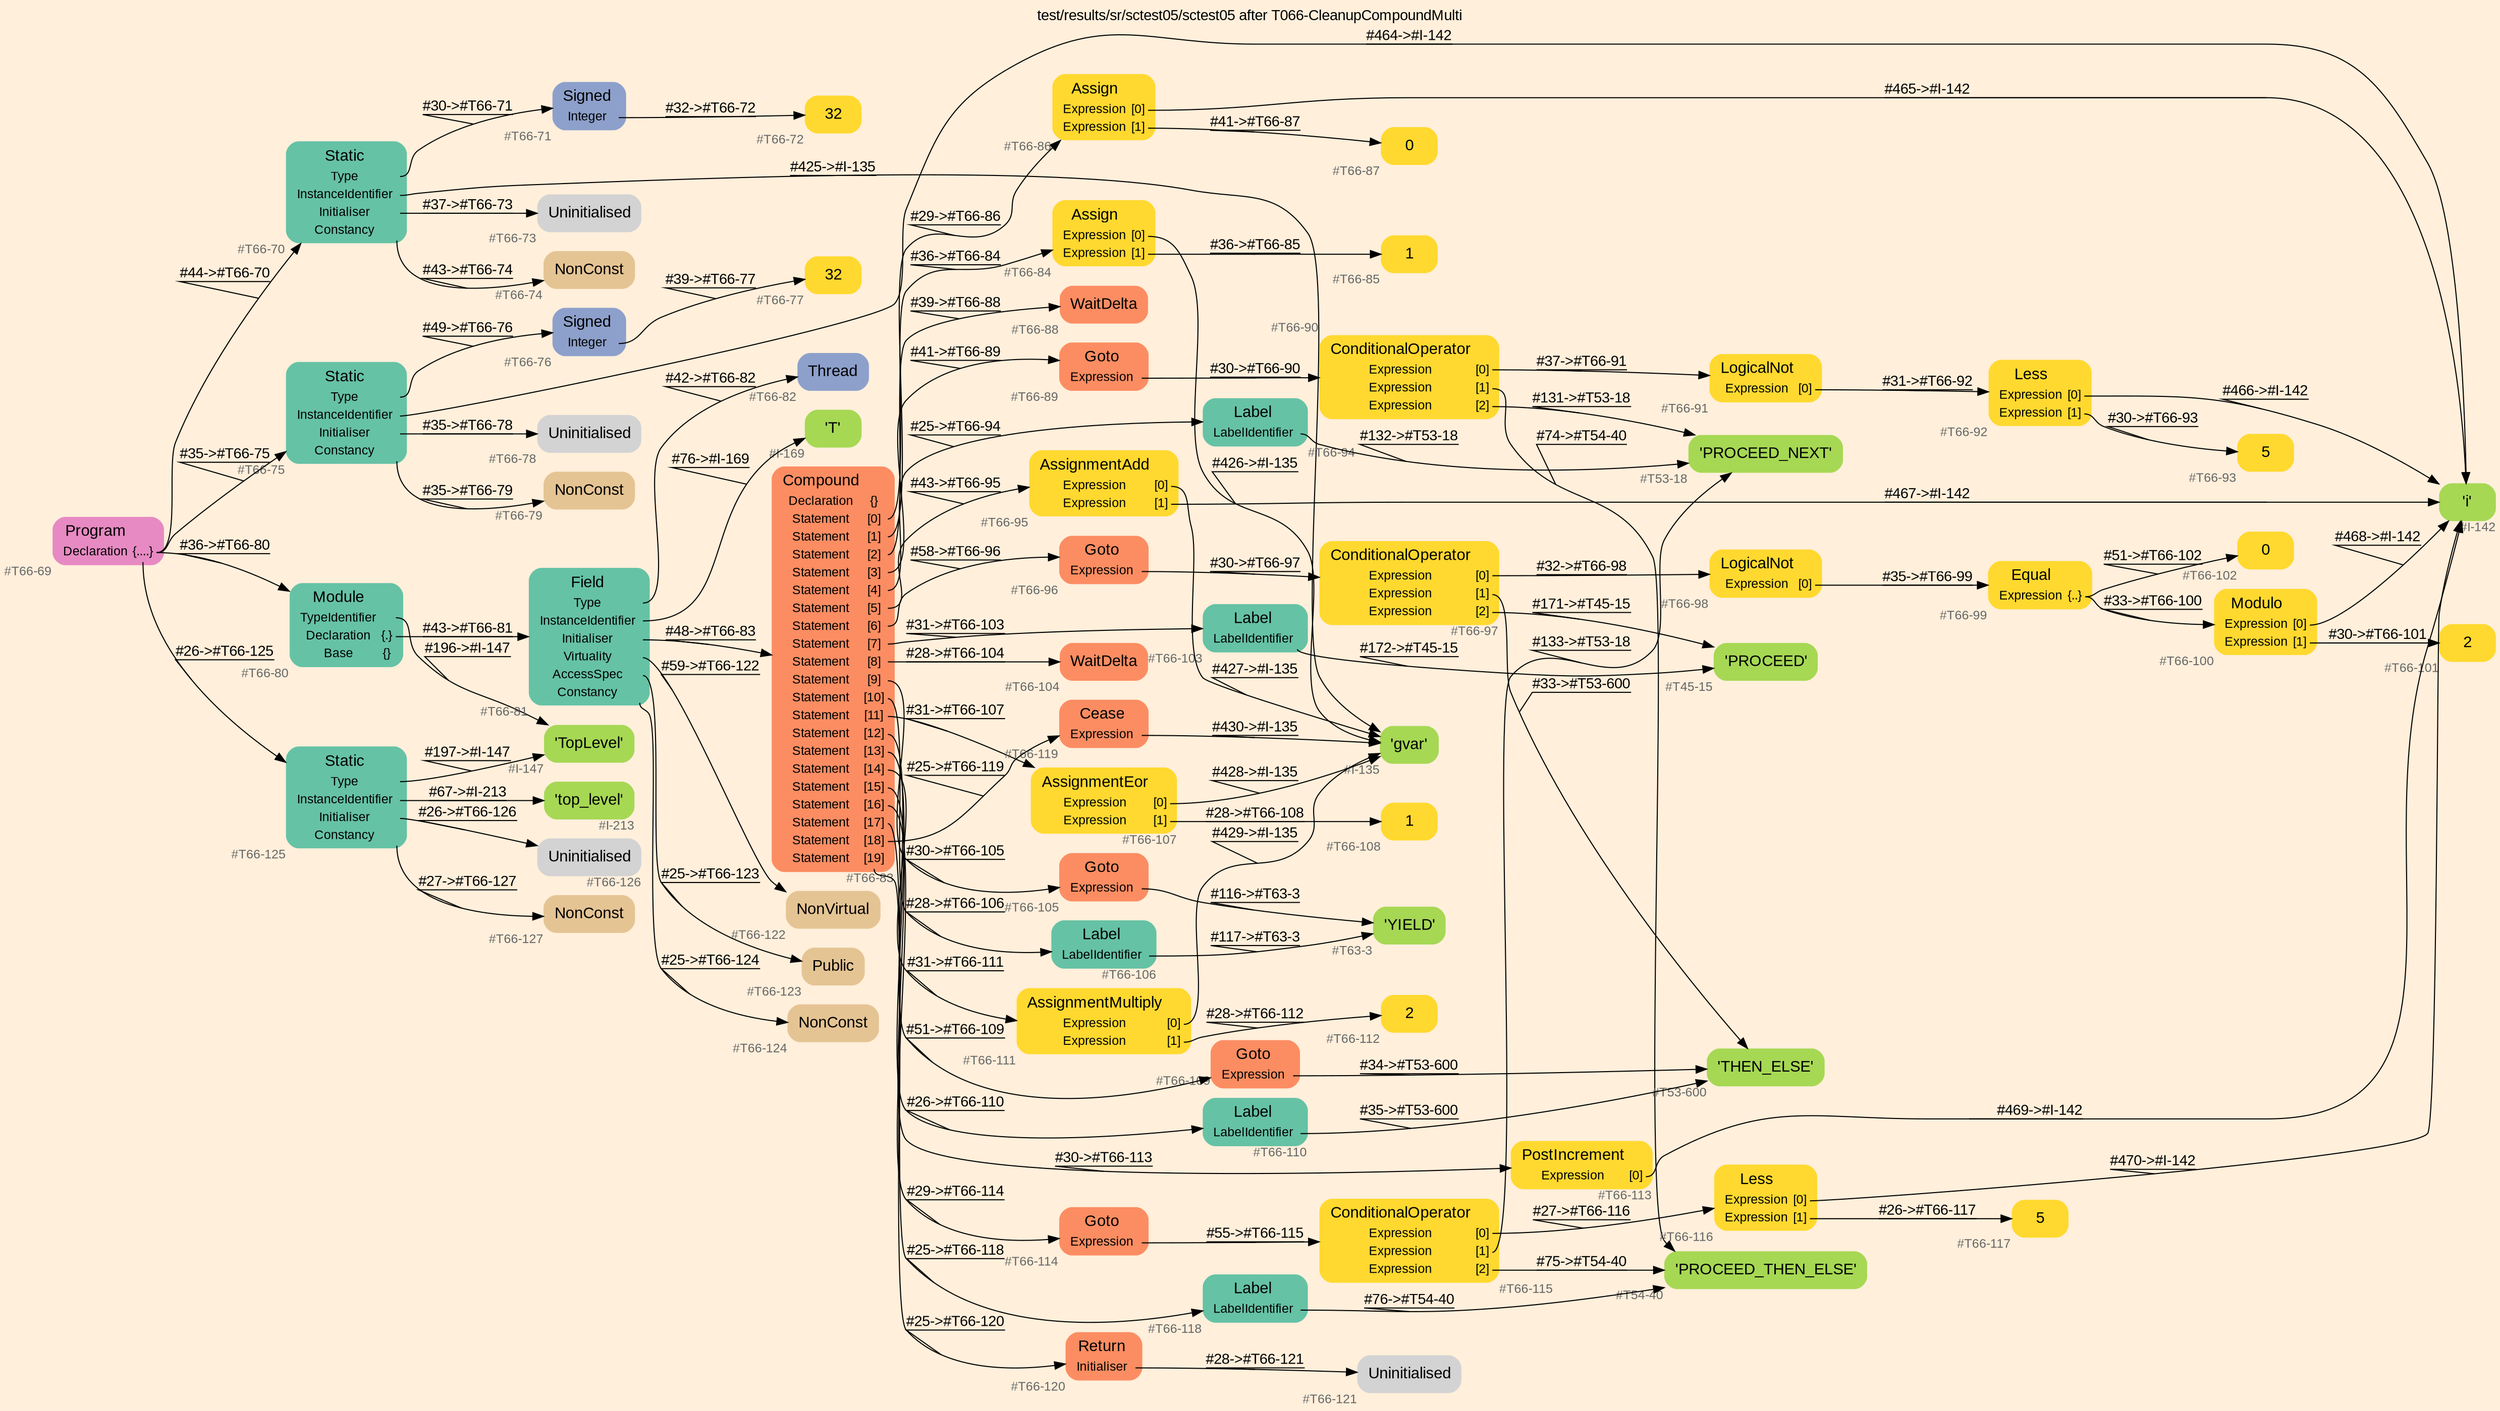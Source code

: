 digraph "test/results/sr/sctest05/sctest05 after T066-CleanupCompoundMulti" {
label = "test/results/sr/sctest05/sctest05 after T066-CleanupCompoundMulti"
labelloc = t
graph [
    rankdir = "LR"
    ranksep = 0.3
    bgcolor = antiquewhite1
    color = black
    fontcolor = black
    fontname = "Arial"
];
node [
    fontname = "Arial"
];
edge [
    fontname = "Arial"
];

// -------------------- node figure --------------------
// -------- block #T66-69 ----------
"#T66-69" [
    fillcolor = "/set28/4"
    xlabel = "#T66-69"
    fontsize = "12"
    fontcolor = grey40
    shape = "plaintext"
    label = <<TABLE BORDER="0" CELLBORDER="0" CELLSPACING="0">
     <TR><TD><FONT COLOR="black" POINT-SIZE="15">Program</FONT></TD></TR>
     <TR><TD><FONT COLOR="black" POINT-SIZE="12">Declaration</FONT></TD><TD PORT="port0"><FONT COLOR="black" POINT-SIZE="12">{....}</FONT></TD></TR>
    </TABLE>>
    style = "rounded,filled"
];

// -------- block #T66-70 ----------
"#T66-70" [
    fillcolor = "/set28/1"
    xlabel = "#T66-70"
    fontsize = "12"
    fontcolor = grey40
    shape = "plaintext"
    label = <<TABLE BORDER="0" CELLBORDER="0" CELLSPACING="0">
     <TR><TD><FONT COLOR="black" POINT-SIZE="15">Static</FONT></TD></TR>
     <TR><TD><FONT COLOR="black" POINT-SIZE="12">Type</FONT></TD><TD PORT="port0"></TD></TR>
     <TR><TD><FONT COLOR="black" POINT-SIZE="12">InstanceIdentifier</FONT></TD><TD PORT="port1"></TD></TR>
     <TR><TD><FONT COLOR="black" POINT-SIZE="12">Initialiser</FONT></TD><TD PORT="port2"></TD></TR>
     <TR><TD><FONT COLOR="black" POINT-SIZE="12">Constancy</FONT></TD><TD PORT="port3"></TD></TR>
    </TABLE>>
    style = "rounded,filled"
];

// -------- block #T66-71 ----------
"#T66-71" [
    fillcolor = "/set28/3"
    xlabel = "#T66-71"
    fontsize = "12"
    fontcolor = grey40
    shape = "plaintext"
    label = <<TABLE BORDER="0" CELLBORDER="0" CELLSPACING="0">
     <TR><TD><FONT COLOR="black" POINT-SIZE="15">Signed</FONT></TD></TR>
     <TR><TD><FONT COLOR="black" POINT-SIZE="12">Integer</FONT></TD><TD PORT="port0"></TD></TR>
    </TABLE>>
    style = "rounded,filled"
];

// -------- block #T66-72 ----------
"#T66-72" [
    fillcolor = "/set28/6"
    xlabel = "#T66-72"
    fontsize = "12"
    fontcolor = grey40
    shape = "plaintext"
    label = <<TABLE BORDER="0" CELLBORDER="0" CELLSPACING="0">
     <TR><TD><FONT COLOR="black" POINT-SIZE="15">32</FONT></TD></TR>
    </TABLE>>
    style = "rounded,filled"
];

// -------- block #I-135 ----------
"#I-135" [
    fillcolor = "/set28/5"
    xlabel = "#I-135"
    fontsize = "12"
    fontcolor = grey40
    shape = "plaintext"
    label = <<TABLE BORDER="0" CELLBORDER="0" CELLSPACING="0">
     <TR><TD><FONT COLOR="black" POINT-SIZE="15">'gvar'</FONT></TD></TR>
    </TABLE>>
    style = "rounded,filled"
];

// -------- block #T66-73 ----------
"#T66-73" [
    xlabel = "#T66-73"
    fontsize = "12"
    fontcolor = grey40
    shape = "plaintext"
    label = <<TABLE BORDER="0" CELLBORDER="0" CELLSPACING="0">
     <TR><TD><FONT COLOR="black" POINT-SIZE="15">Uninitialised</FONT></TD></TR>
    </TABLE>>
    style = "rounded,filled"
];

// -------- block #T66-74 ----------
"#T66-74" [
    fillcolor = "/set28/7"
    xlabel = "#T66-74"
    fontsize = "12"
    fontcolor = grey40
    shape = "plaintext"
    label = <<TABLE BORDER="0" CELLBORDER="0" CELLSPACING="0">
     <TR><TD><FONT COLOR="black" POINT-SIZE="15">NonConst</FONT></TD></TR>
    </TABLE>>
    style = "rounded,filled"
];

// -------- block #T66-75 ----------
"#T66-75" [
    fillcolor = "/set28/1"
    xlabel = "#T66-75"
    fontsize = "12"
    fontcolor = grey40
    shape = "plaintext"
    label = <<TABLE BORDER="0" CELLBORDER="0" CELLSPACING="0">
     <TR><TD><FONT COLOR="black" POINT-SIZE="15">Static</FONT></TD></TR>
     <TR><TD><FONT COLOR="black" POINT-SIZE="12">Type</FONT></TD><TD PORT="port0"></TD></TR>
     <TR><TD><FONT COLOR="black" POINT-SIZE="12">InstanceIdentifier</FONT></TD><TD PORT="port1"></TD></TR>
     <TR><TD><FONT COLOR="black" POINT-SIZE="12">Initialiser</FONT></TD><TD PORT="port2"></TD></TR>
     <TR><TD><FONT COLOR="black" POINT-SIZE="12">Constancy</FONT></TD><TD PORT="port3"></TD></TR>
    </TABLE>>
    style = "rounded,filled"
];

// -------- block #T66-76 ----------
"#T66-76" [
    fillcolor = "/set28/3"
    xlabel = "#T66-76"
    fontsize = "12"
    fontcolor = grey40
    shape = "plaintext"
    label = <<TABLE BORDER="0" CELLBORDER="0" CELLSPACING="0">
     <TR><TD><FONT COLOR="black" POINT-SIZE="15">Signed</FONT></TD></TR>
     <TR><TD><FONT COLOR="black" POINT-SIZE="12">Integer</FONT></TD><TD PORT="port0"></TD></TR>
    </TABLE>>
    style = "rounded,filled"
];

// -------- block #T66-77 ----------
"#T66-77" [
    fillcolor = "/set28/6"
    xlabel = "#T66-77"
    fontsize = "12"
    fontcolor = grey40
    shape = "plaintext"
    label = <<TABLE BORDER="0" CELLBORDER="0" CELLSPACING="0">
     <TR><TD><FONT COLOR="black" POINT-SIZE="15">32</FONT></TD></TR>
    </TABLE>>
    style = "rounded,filled"
];

// -------- block #I-142 ----------
"#I-142" [
    fillcolor = "/set28/5"
    xlabel = "#I-142"
    fontsize = "12"
    fontcolor = grey40
    shape = "plaintext"
    label = <<TABLE BORDER="0" CELLBORDER="0" CELLSPACING="0">
     <TR><TD><FONT COLOR="black" POINT-SIZE="15">'i'</FONT></TD></TR>
    </TABLE>>
    style = "rounded,filled"
];

// -------- block #T66-78 ----------
"#T66-78" [
    xlabel = "#T66-78"
    fontsize = "12"
    fontcolor = grey40
    shape = "plaintext"
    label = <<TABLE BORDER="0" CELLBORDER="0" CELLSPACING="0">
     <TR><TD><FONT COLOR="black" POINT-SIZE="15">Uninitialised</FONT></TD></TR>
    </TABLE>>
    style = "rounded,filled"
];

// -------- block #T66-79 ----------
"#T66-79" [
    fillcolor = "/set28/7"
    xlabel = "#T66-79"
    fontsize = "12"
    fontcolor = grey40
    shape = "plaintext"
    label = <<TABLE BORDER="0" CELLBORDER="0" CELLSPACING="0">
     <TR><TD><FONT COLOR="black" POINT-SIZE="15">NonConst</FONT></TD></TR>
    </TABLE>>
    style = "rounded,filled"
];

// -------- block #T66-80 ----------
"#T66-80" [
    fillcolor = "/set28/1"
    xlabel = "#T66-80"
    fontsize = "12"
    fontcolor = grey40
    shape = "plaintext"
    label = <<TABLE BORDER="0" CELLBORDER="0" CELLSPACING="0">
     <TR><TD><FONT COLOR="black" POINT-SIZE="15">Module</FONT></TD></TR>
     <TR><TD><FONT COLOR="black" POINT-SIZE="12">TypeIdentifier</FONT></TD><TD PORT="port0"></TD></TR>
     <TR><TD><FONT COLOR="black" POINT-SIZE="12">Declaration</FONT></TD><TD PORT="port1"><FONT COLOR="black" POINT-SIZE="12">{.}</FONT></TD></TR>
     <TR><TD><FONT COLOR="black" POINT-SIZE="12">Base</FONT></TD><TD PORT="port2"><FONT COLOR="black" POINT-SIZE="12">{}</FONT></TD></TR>
    </TABLE>>
    style = "rounded,filled"
];

// -------- block #I-147 ----------
"#I-147" [
    fillcolor = "/set28/5"
    xlabel = "#I-147"
    fontsize = "12"
    fontcolor = grey40
    shape = "plaintext"
    label = <<TABLE BORDER="0" CELLBORDER="0" CELLSPACING="0">
     <TR><TD><FONT COLOR="black" POINT-SIZE="15">'TopLevel'</FONT></TD></TR>
    </TABLE>>
    style = "rounded,filled"
];

// -------- block #T66-81 ----------
"#T66-81" [
    fillcolor = "/set28/1"
    xlabel = "#T66-81"
    fontsize = "12"
    fontcolor = grey40
    shape = "plaintext"
    label = <<TABLE BORDER="0" CELLBORDER="0" CELLSPACING="0">
     <TR><TD><FONT COLOR="black" POINT-SIZE="15">Field</FONT></TD></TR>
     <TR><TD><FONT COLOR="black" POINT-SIZE="12">Type</FONT></TD><TD PORT="port0"></TD></TR>
     <TR><TD><FONT COLOR="black" POINT-SIZE="12">InstanceIdentifier</FONT></TD><TD PORT="port1"></TD></TR>
     <TR><TD><FONT COLOR="black" POINT-SIZE="12">Initialiser</FONT></TD><TD PORT="port2"></TD></TR>
     <TR><TD><FONT COLOR="black" POINT-SIZE="12">Virtuality</FONT></TD><TD PORT="port3"></TD></TR>
     <TR><TD><FONT COLOR="black" POINT-SIZE="12">AccessSpec</FONT></TD><TD PORT="port4"></TD></TR>
     <TR><TD><FONT COLOR="black" POINT-SIZE="12">Constancy</FONT></TD><TD PORT="port5"></TD></TR>
    </TABLE>>
    style = "rounded,filled"
];

// -------- block #T66-82 ----------
"#T66-82" [
    fillcolor = "/set28/3"
    xlabel = "#T66-82"
    fontsize = "12"
    fontcolor = grey40
    shape = "plaintext"
    label = <<TABLE BORDER="0" CELLBORDER="0" CELLSPACING="0">
     <TR><TD><FONT COLOR="black" POINT-SIZE="15">Thread</FONT></TD></TR>
    </TABLE>>
    style = "rounded,filled"
];

// -------- block #I-169 ----------
"#I-169" [
    fillcolor = "/set28/5"
    xlabel = "#I-169"
    fontsize = "12"
    fontcolor = grey40
    shape = "plaintext"
    label = <<TABLE BORDER="0" CELLBORDER="0" CELLSPACING="0">
     <TR><TD><FONT COLOR="black" POINT-SIZE="15">'T'</FONT></TD></TR>
    </TABLE>>
    style = "rounded,filled"
];

// -------- block #T66-83 ----------
"#T66-83" [
    fillcolor = "/set28/2"
    xlabel = "#T66-83"
    fontsize = "12"
    fontcolor = grey40
    shape = "plaintext"
    label = <<TABLE BORDER="0" CELLBORDER="0" CELLSPACING="0">
     <TR><TD><FONT COLOR="black" POINT-SIZE="15">Compound</FONT></TD></TR>
     <TR><TD><FONT COLOR="black" POINT-SIZE="12">Declaration</FONT></TD><TD PORT="port0"><FONT COLOR="black" POINT-SIZE="12">{}</FONT></TD></TR>
     <TR><TD><FONT COLOR="black" POINT-SIZE="12">Statement</FONT></TD><TD PORT="port1"><FONT COLOR="black" POINT-SIZE="12">[0]</FONT></TD></TR>
     <TR><TD><FONT COLOR="black" POINT-SIZE="12">Statement</FONT></TD><TD PORT="port2"><FONT COLOR="black" POINT-SIZE="12">[1]</FONT></TD></TR>
     <TR><TD><FONT COLOR="black" POINT-SIZE="12">Statement</FONT></TD><TD PORT="port3"><FONT COLOR="black" POINT-SIZE="12">[2]</FONT></TD></TR>
     <TR><TD><FONT COLOR="black" POINT-SIZE="12">Statement</FONT></TD><TD PORT="port4"><FONT COLOR="black" POINT-SIZE="12">[3]</FONT></TD></TR>
     <TR><TD><FONT COLOR="black" POINT-SIZE="12">Statement</FONT></TD><TD PORT="port5"><FONT COLOR="black" POINT-SIZE="12">[4]</FONT></TD></TR>
     <TR><TD><FONT COLOR="black" POINT-SIZE="12">Statement</FONT></TD><TD PORT="port6"><FONT COLOR="black" POINT-SIZE="12">[5]</FONT></TD></TR>
     <TR><TD><FONT COLOR="black" POINT-SIZE="12">Statement</FONT></TD><TD PORT="port7"><FONT COLOR="black" POINT-SIZE="12">[6]</FONT></TD></TR>
     <TR><TD><FONT COLOR="black" POINT-SIZE="12">Statement</FONT></TD><TD PORT="port8"><FONT COLOR="black" POINT-SIZE="12">[7]</FONT></TD></TR>
     <TR><TD><FONT COLOR="black" POINT-SIZE="12">Statement</FONT></TD><TD PORT="port9"><FONT COLOR="black" POINT-SIZE="12">[8]</FONT></TD></TR>
     <TR><TD><FONT COLOR="black" POINT-SIZE="12">Statement</FONT></TD><TD PORT="port10"><FONT COLOR="black" POINT-SIZE="12">[9]</FONT></TD></TR>
     <TR><TD><FONT COLOR="black" POINT-SIZE="12">Statement</FONT></TD><TD PORT="port11"><FONT COLOR="black" POINT-SIZE="12">[10]</FONT></TD></TR>
     <TR><TD><FONT COLOR="black" POINT-SIZE="12">Statement</FONT></TD><TD PORT="port12"><FONT COLOR="black" POINT-SIZE="12">[11]</FONT></TD></TR>
     <TR><TD><FONT COLOR="black" POINT-SIZE="12">Statement</FONT></TD><TD PORT="port13"><FONT COLOR="black" POINT-SIZE="12">[12]</FONT></TD></TR>
     <TR><TD><FONT COLOR="black" POINT-SIZE="12">Statement</FONT></TD><TD PORT="port14"><FONT COLOR="black" POINT-SIZE="12">[13]</FONT></TD></TR>
     <TR><TD><FONT COLOR="black" POINT-SIZE="12">Statement</FONT></TD><TD PORT="port15"><FONT COLOR="black" POINT-SIZE="12">[14]</FONT></TD></TR>
     <TR><TD><FONT COLOR="black" POINT-SIZE="12">Statement</FONT></TD><TD PORT="port16"><FONT COLOR="black" POINT-SIZE="12">[15]</FONT></TD></TR>
     <TR><TD><FONT COLOR="black" POINT-SIZE="12">Statement</FONT></TD><TD PORT="port17"><FONT COLOR="black" POINT-SIZE="12">[16]</FONT></TD></TR>
     <TR><TD><FONT COLOR="black" POINT-SIZE="12">Statement</FONT></TD><TD PORT="port18"><FONT COLOR="black" POINT-SIZE="12">[17]</FONT></TD></TR>
     <TR><TD><FONT COLOR="black" POINT-SIZE="12">Statement</FONT></TD><TD PORT="port19"><FONT COLOR="black" POINT-SIZE="12">[18]</FONT></TD></TR>
     <TR><TD><FONT COLOR="black" POINT-SIZE="12">Statement</FONT></TD><TD PORT="port20"><FONT COLOR="black" POINT-SIZE="12">[19]</FONT></TD></TR>
    </TABLE>>
    style = "rounded,filled"
];

// -------- block #T66-84 ----------
"#T66-84" [
    fillcolor = "/set28/6"
    xlabel = "#T66-84"
    fontsize = "12"
    fontcolor = grey40
    shape = "plaintext"
    label = <<TABLE BORDER="0" CELLBORDER="0" CELLSPACING="0">
     <TR><TD><FONT COLOR="black" POINT-SIZE="15">Assign</FONT></TD></TR>
     <TR><TD><FONT COLOR="black" POINT-SIZE="12">Expression</FONT></TD><TD PORT="port0"><FONT COLOR="black" POINT-SIZE="12">[0]</FONT></TD></TR>
     <TR><TD><FONT COLOR="black" POINT-SIZE="12">Expression</FONT></TD><TD PORT="port1"><FONT COLOR="black" POINT-SIZE="12">[1]</FONT></TD></TR>
    </TABLE>>
    style = "rounded,filled"
];

// -------- block #T66-85 ----------
"#T66-85" [
    fillcolor = "/set28/6"
    xlabel = "#T66-85"
    fontsize = "12"
    fontcolor = grey40
    shape = "plaintext"
    label = <<TABLE BORDER="0" CELLBORDER="0" CELLSPACING="0">
     <TR><TD><FONT COLOR="black" POINT-SIZE="15">1</FONT></TD></TR>
    </TABLE>>
    style = "rounded,filled"
];

// -------- block #T66-86 ----------
"#T66-86" [
    fillcolor = "/set28/6"
    xlabel = "#T66-86"
    fontsize = "12"
    fontcolor = grey40
    shape = "plaintext"
    label = <<TABLE BORDER="0" CELLBORDER="0" CELLSPACING="0">
     <TR><TD><FONT COLOR="black" POINT-SIZE="15">Assign</FONT></TD></TR>
     <TR><TD><FONT COLOR="black" POINT-SIZE="12">Expression</FONT></TD><TD PORT="port0"><FONT COLOR="black" POINT-SIZE="12">[0]</FONT></TD></TR>
     <TR><TD><FONT COLOR="black" POINT-SIZE="12">Expression</FONT></TD><TD PORT="port1"><FONT COLOR="black" POINT-SIZE="12">[1]</FONT></TD></TR>
    </TABLE>>
    style = "rounded,filled"
];

// -------- block #T66-87 ----------
"#T66-87" [
    fillcolor = "/set28/6"
    xlabel = "#T66-87"
    fontsize = "12"
    fontcolor = grey40
    shape = "plaintext"
    label = <<TABLE BORDER="0" CELLBORDER="0" CELLSPACING="0">
     <TR><TD><FONT COLOR="black" POINT-SIZE="15">0</FONT></TD></TR>
    </TABLE>>
    style = "rounded,filled"
];

// -------- block #T66-88 ----------
"#T66-88" [
    fillcolor = "/set28/2"
    xlabel = "#T66-88"
    fontsize = "12"
    fontcolor = grey40
    shape = "plaintext"
    label = <<TABLE BORDER="0" CELLBORDER="0" CELLSPACING="0">
     <TR><TD><FONT COLOR="black" POINT-SIZE="15">WaitDelta</FONT></TD></TR>
    </TABLE>>
    style = "rounded,filled"
];

// -------- block #T66-89 ----------
"#T66-89" [
    fillcolor = "/set28/2"
    xlabel = "#T66-89"
    fontsize = "12"
    fontcolor = grey40
    shape = "plaintext"
    label = <<TABLE BORDER="0" CELLBORDER="0" CELLSPACING="0">
     <TR><TD><FONT COLOR="black" POINT-SIZE="15">Goto</FONT></TD></TR>
     <TR><TD><FONT COLOR="black" POINT-SIZE="12">Expression</FONT></TD><TD PORT="port0"></TD></TR>
    </TABLE>>
    style = "rounded,filled"
];

// -------- block #T66-90 ----------
"#T66-90" [
    fillcolor = "/set28/6"
    xlabel = "#T66-90"
    fontsize = "12"
    fontcolor = grey40
    shape = "plaintext"
    label = <<TABLE BORDER="0" CELLBORDER="0" CELLSPACING="0">
     <TR><TD><FONT COLOR="black" POINT-SIZE="15">ConditionalOperator</FONT></TD></TR>
     <TR><TD><FONT COLOR="black" POINT-SIZE="12">Expression</FONT></TD><TD PORT="port0"><FONT COLOR="black" POINT-SIZE="12">[0]</FONT></TD></TR>
     <TR><TD><FONT COLOR="black" POINT-SIZE="12">Expression</FONT></TD><TD PORT="port1"><FONT COLOR="black" POINT-SIZE="12">[1]</FONT></TD></TR>
     <TR><TD><FONT COLOR="black" POINT-SIZE="12">Expression</FONT></TD><TD PORT="port2"><FONT COLOR="black" POINT-SIZE="12">[2]</FONT></TD></TR>
    </TABLE>>
    style = "rounded,filled"
];

// -------- block #T66-91 ----------
"#T66-91" [
    fillcolor = "/set28/6"
    xlabel = "#T66-91"
    fontsize = "12"
    fontcolor = grey40
    shape = "plaintext"
    label = <<TABLE BORDER="0" CELLBORDER="0" CELLSPACING="0">
     <TR><TD><FONT COLOR="black" POINT-SIZE="15">LogicalNot</FONT></TD></TR>
     <TR><TD><FONT COLOR="black" POINT-SIZE="12">Expression</FONT></TD><TD PORT="port0"><FONT COLOR="black" POINT-SIZE="12">[0]</FONT></TD></TR>
    </TABLE>>
    style = "rounded,filled"
];

// -------- block #T66-92 ----------
"#T66-92" [
    fillcolor = "/set28/6"
    xlabel = "#T66-92"
    fontsize = "12"
    fontcolor = grey40
    shape = "plaintext"
    label = <<TABLE BORDER="0" CELLBORDER="0" CELLSPACING="0">
     <TR><TD><FONT COLOR="black" POINT-SIZE="15">Less</FONT></TD></TR>
     <TR><TD><FONT COLOR="black" POINT-SIZE="12">Expression</FONT></TD><TD PORT="port0"><FONT COLOR="black" POINT-SIZE="12">[0]</FONT></TD></TR>
     <TR><TD><FONT COLOR="black" POINT-SIZE="12">Expression</FONT></TD><TD PORT="port1"><FONT COLOR="black" POINT-SIZE="12">[1]</FONT></TD></TR>
    </TABLE>>
    style = "rounded,filled"
];

// -------- block #T66-93 ----------
"#T66-93" [
    fillcolor = "/set28/6"
    xlabel = "#T66-93"
    fontsize = "12"
    fontcolor = grey40
    shape = "plaintext"
    label = <<TABLE BORDER="0" CELLBORDER="0" CELLSPACING="0">
     <TR><TD><FONT COLOR="black" POINT-SIZE="15">5</FONT></TD></TR>
    </TABLE>>
    style = "rounded,filled"
];

// -------- block #T54-40 ----------
"#T54-40" [
    fillcolor = "/set28/5"
    xlabel = "#T54-40"
    fontsize = "12"
    fontcolor = grey40
    shape = "plaintext"
    label = <<TABLE BORDER="0" CELLBORDER="0" CELLSPACING="0">
     <TR><TD><FONT COLOR="black" POINT-SIZE="15">'PROCEED_THEN_ELSE'</FONT></TD></TR>
    </TABLE>>
    style = "rounded,filled"
];

// -------- block #T53-18 ----------
"#T53-18" [
    fillcolor = "/set28/5"
    xlabel = "#T53-18"
    fontsize = "12"
    fontcolor = grey40
    shape = "plaintext"
    label = <<TABLE BORDER="0" CELLBORDER="0" CELLSPACING="0">
     <TR><TD><FONT COLOR="black" POINT-SIZE="15">'PROCEED_NEXT'</FONT></TD></TR>
    </TABLE>>
    style = "rounded,filled"
];

// -------- block #T66-94 ----------
"#T66-94" [
    fillcolor = "/set28/1"
    xlabel = "#T66-94"
    fontsize = "12"
    fontcolor = grey40
    shape = "plaintext"
    label = <<TABLE BORDER="0" CELLBORDER="0" CELLSPACING="0">
     <TR><TD><FONT COLOR="black" POINT-SIZE="15">Label</FONT></TD></TR>
     <TR><TD><FONT COLOR="black" POINT-SIZE="12">LabelIdentifier</FONT></TD><TD PORT="port0"></TD></TR>
    </TABLE>>
    style = "rounded,filled"
];

// -------- block #T66-95 ----------
"#T66-95" [
    fillcolor = "/set28/6"
    xlabel = "#T66-95"
    fontsize = "12"
    fontcolor = grey40
    shape = "plaintext"
    label = <<TABLE BORDER="0" CELLBORDER="0" CELLSPACING="0">
     <TR><TD><FONT COLOR="black" POINT-SIZE="15">AssignmentAdd</FONT></TD></TR>
     <TR><TD><FONT COLOR="black" POINT-SIZE="12">Expression</FONT></TD><TD PORT="port0"><FONT COLOR="black" POINT-SIZE="12">[0]</FONT></TD></TR>
     <TR><TD><FONT COLOR="black" POINT-SIZE="12">Expression</FONT></TD><TD PORT="port1"><FONT COLOR="black" POINT-SIZE="12">[1]</FONT></TD></TR>
    </TABLE>>
    style = "rounded,filled"
];

// -------- block #T66-96 ----------
"#T66-96" [
    fillcolor = "/set28/2"
    xlabel = "#T66-96"
    fontsize = "12"
    fontcolor = grey40
    shape = "plaintext"
    label = <<TABLE BORDER="0" CELLBORDER="0" CELLSPACING="0">
     <TR><TD><FONT COLOR="black" POINT-SIZE="15">Goto</FONT></TD></TR>
     <TR><TD><FONT COLOR="black" POINT-SIZE="12">Expression</FONT></TD><TD PORT="port0"></TD></TR>
    </TABLE>>
    style = "rounded,filled"
];

// -------- block #T66-97 ----------
"#T66-97" [
    fillcolor = "/set28/6"
    xlabel = "#T66-97"
    fontsize = "12"
    fontcolor = grey40
    shape = "plaintext"
    label = <<TABLE BORDER="0" CELLBORDER="0" CELLSPACING="0">
     <TR><TD><FONT COLOR="black" POINT-SIZE="15">ConditionalOperator</FONT></TD></TR>
     <TR><TD><FONT COLOR="black" POINT-SIZE="12">Expression</FONT></TD><TD PORT="port0"><FONT COLOR="black" POINT-SIZE="12">[0]</FONT></TD></TR>
     <TR><TD><FONT COLOR="black" POINT-SIZE="12">Expression</FONT></TD><TD PORT="port1"><FONT COLOR="black" POINT-SIZE="12">[1]</FONT></TD></TR>
     <TR><TD><FONT COLOR="black" POINT-SIZE="12">Expression</FONT></TD><TD PORT="port2"><FONT COLOR="black" POINT-SIZE="12">[2]</FONT></TD></TR>
    </TABLE>>
    style = "rounded,filled"
];

// -------- block #T66-98 ----------
"#T66-98" [
    fillcolor = "/set28/6"
    xlabel = "#T66-98"
    fontsize = "12"
    fontcolor = grey40
    shape = "plaintext"
    label = <<TABLE BORDER="0" CELLBORDER="0" CELLSPACING="0">
     <TR><TD><FONT COLOR="black" POINT-SIZE="15">LogicalNot</FONT></TD></TR>
     <TR><TD><FONT COLOR="black" POINT-SIZE="12">Expression</FONT></TD><TD PORT="port0"><FONT COLOR="black" POINT-SIZE="12">[0]</FONT></TD></TR>
    </TABLE>>
    style = "rounded,filled"
];

// -------- block #T66-99 ----------
"#T66-99" [
    fillcolor = "/set28/6"
    xlabel = "#T66-99"
    fontsize = "12"
    fontcolor = grey40
    shape = "plaintext"
    label = <<TABLE BORDER="0" CELLBORDER="0" CELLSPACING="0">
     <TR><TD><FONT COLOR="black" POINT-SIZE="15">Equal</FONT></TD></TR>
     <TR><TD><FONT COLOR="black" POINT-SIZE="12">Expression</FONT></TD><TD PORT="port0"><FONT COLOR="black" POINT-SIZE="12">{..}</FONT></TD></TR>
    </TABLE>>
    style = "rounded,filled"
];

// -------- block #T66-100 ----------
"#T66-100" [
    fillcolor = "/set28/6"
    xlabel = "#T66-100"
    fontsize = "12"
    fontcolor = grey40
    shape = "plaintext"
    label = <<TABLE BORDER="0" CELLBORDER="0" CELLSPACING="0">
     <TR><TD><FONT COLOR="black" POINT-SIZE="15">Modulo</FONT></TD></TR>
     <TR><TD><FONT COLOR="black" POINT-SIZE="12">Expression</FONT></TD><TD PORT="port0"><FONT COLOR="black" POINT-SIZE="12">[0]</FONT></TD></TR>
     <TR><TD><FONT COLOR="black" POINT-SIZE="12">Expression</FONT></TD><TD PORT="port1"><FONT COLOR="black" POINT-SIZE="12">[1]</FONT></TD></TR>
    </TABLE>>
    style = "rounded,filled"
];

// -------- block #T66-101 ----------
"#T66-101" [
    fillcolor = "/set28/6"
    xlabel = "#T66-101"
    fontsize = "12"
    fontcolor = grey40
    shape = "plaintext"
    label = <<TABLE BORDER="0" CELLBORDER="0" CELLSPACING="0">
     <TR><TD><FONT COLOR="black" POINT-SIZE="15">2</FONT></TD></TR>
    </TABLE>>
    style = "rounded,filled"
];

// -------- block #T66-102 ----------
"#T66-102" [
    fillcolor = "/set28/6"
    xlabel = "#T66-102"
    fontsize = "12"
    fontcolor = grey40
    shape = "plaintext"
    label = <<TABLE BORDER="0" CELLBORDER="0" CELLSPACING="0">
     <TR><TD><FONT COLOR="black" POINT-SIZE="15">0</FONT></TD></TR>
    </TABLE>>
    style = "rounded,filled"
];

// -------- block #T53-600 ----------
"#T53-600" [
    fillcolor = "/set28/5"
    xlabel = "#T53-600"
    fontsize = "12"
    fontcolor = grey40
    shape = "plaintext"
    label = <<TABLE BORDER="0" CELLBORDER="0" CELLSPACING="0">
     <TR><TD><FONT COLOR="black" POINT-SIZE="15">'THEN_ELSE'</FONT></TD></TR>
    </TABLE>>
    style = "rounded,filled"
];

// -------- block #T45-15 ----------
"#T45-15" [
    fillcolor = "/set28/5"
    xlabel = "#T45-15"
    fontsize = "12"
    fontcolor = grey40
    shape = "plaintext"
    label = <<TABLE BORDER="0" CELLBORDER="0" CELLSPACING="0">
     <TR><TD><FONT COLOR="black" POINT-SIZE="15">'PROCEED'</FONT></TD></TR>
    </TABLE>>
    style = "rounded,filled"
];

// -------- block #T66-103 ----------
"#T66-103" [
    fillcolor = "/set28/1"
    xlabel = "#T66-103"
    fontsize = "12"
    fontcolor = grey40
    shape = "plaintext"
    label = <<TABLE BORDER="0" CELLBORDER="0" CELLSPACING="0">
     <TR><TD><FONT COLOR="black" POINT-SIZE="15">Label</FONT></TD></TR>
     <TR><TD><FONT COLOR="black" POINT-SIZE="12">LabelIdentifier</FONT></TD><TD PORT="port0"></TD></TR>
    </TABLE>>
    style = "rounded,filled"
];

// -------- block #T66-104 ----------
"#T66-104" [
    fillcolor = "/set28/2"
    xlabel = "#T66-104"
    fontsize = "12"
    fontcolor = grey40
    shape = "plaintext"
    label = <<TABLE BORDER="0" CELLBORDER="0" CELLSPACING="0">
     <TR><TD><FONT COLOR="black" POINT-SIZE="15">WaitDelta</FONT></TD></TR>
    </TABLE>>
    style = "rounded,filled"
];

// -------- block #T66-105 ----------
"#T66-105" [
    fillcolor = "/set28/2"
    xlabel = "#T66-105"
    fontsize = "12"
    fontcolor = grey40
    shape = "plaintext"
    label = <<TABLE BORDER="0" CELLBORDER="0" CELLSPACING="0">
     <TR><TD><FONT COLOR="black" POINT-SIZE="15">Goto</FONT></TD></TR>
     <TR><TD><FONT COLOR="black" POINT-SIZE="12">Expression</FONT></TD><TD PORT="port0"></TD></TR>
    </TABLE>>
    style = "rounded,filled"
];

// -------- block #T63-3 ----------
"#T63-3" [
    fillcolor = "/set28/5"
    xlabel = "#T63-3"
    fontsize = "12"
    fontcolor = grey40
    shape = "plaintext"
    label = <<TABLE BORDER="0" CELLBORDER="0" CELLSPACING="0">
     <TR><TD><FONT COLOR="black" POINT-SIZE="15">'YIELD'</FONT></TD></TR>
    </TABLE>>
    style = "rounded,filled"
];

// -------- block #T66-106 ----------
"#T66-106" [
    fillcolor = "/set28/1"
    xlabel = "#T66-106"
    fontsize = "12"
    fontcolor = grey40
    shape = "plaintext"
    label = <<TABLE BORDER="0" CELLBORDER="0" CELLSPACING="0">
     <TR><TD><FONT COLOR="black" POINT-SIZE="15">Label</FONT></TD></TR>
     <TR><TD><FONT COLOR="black" POINT-SIZE="12">LabelIdentifier</FONT></TD><TD PORT="port0"></TD></TR>
    </TABLE>>
    style = "rounded,filled"
];

// -------- block #T66-107 ----------
"#T66-107" [
    fillcolor = "/set28/6"
    xlabel = "#T66-107"
    fontsize = "12"
    fontcolor = grey40
    shape = "plaintext"
    label = <<TABLE BORDER="0" CELLBORDER="0" CELLSPACING="0">
     <TR><TD><FONT COLOR="black" POINT-SIZE="15">AssignmentEor</FONT></TD></TR>
     <TR><TD><FONT COLOR="black" POINT-SIZE="12">Expression</FONT></TD><TD PORT="port0"><FONT COLOR="black" POINT-SIZE="12">[0]</FONT></TD></TR>
     <TR><TD><FONT COLOR="black" POINT-SIZE="12">Expression</FONT></TD><TD PORT="port1"><FONT COLOR="black" POINT-SIZE="12">[1]</FONT></TD></TR>
    </TABLE>>
    style = "rounded,filled"
];

// -------- block #T66-108 ----------
"#T66-108" [
    fillcolor = "/set28/6"
    xlabel = "#T66-108"
    fontsize = "12"
    fontcolor = grey40
    shape = "plaintext"
    label = <<TABLE BORDER="0" CELLBORDER="0" CELLSPACING="0">
     <TR><TD><FONT COLOR="black" POINT-SIZE="15">1</FONT></TD></TR>
    </TABLE>>
    style = "rounded,filled"
];

// -------- block #T66-109 ----------
"#T66-109" [
    fillcolor = "/set28/2"
    xlabel = "#T66-109"
    fontsize = "12"
    fontcolor = grey40
    shape = "plaintext"
    label = <<TABLE BORDER="0" CELLBORDER="0" CELLSPACING="0">
     <TR><TD><FONT COLOR="black" POINT-SIZE="15">Goto</FONT></TD></TR>
     <TR><TD><FONT COLOR="black" POINT-SIZE="12">Expression</FONT></TD><TD PORT="port0"></TD></TR>
    </TABLE>>
    style = "rounded,filled"
];

// -------- block #T66-110 ----------
"#T66-110" [
    fillcolor = "/set28/1"
    xlabel = "#T66-110"
    fontsize = "12"
    fontcolor = grey40
    shape = "plaintext"
    label = <<TABLE BORDER="0" CELLBORDER="0" CELLSPACING="0">
     <TR><TD><FONT COLOR="black" POINT-SIZE="15">Label</FONT></TD></TR>
     <TR><TD><FONT COLOR="black" POINT-SIZE="12">LabelIdentifier</FONT></TD><TD PORT="port0"></TD></TR>
    </TABLE>>
    style = "rounded,filled"
];

// -------- block #T66-111 ----------
"#T66-111" [
    fillcolor = "/set28/6"
    xlabel = "#T66-111"
    fontsize = "12"
    fontcolor = grey40
    shape = "plaintext"
    label = <<TABLE BORDER="0" CELLBORDER="0" CELLSPACING="0">
     <TR><TD><FONT COLOR="black" POINT-SIZE="15">AssignmentMultiply</FONT></TD></TR>
     <TR><TD><FONT COLOR="black" POINT-SIZE="12">Expression</FONT></TD><TD PORT="port0"><FONT COLOR="black" POINT-SIZE="12">[0]</FONT></TD></TR>
     <TR><TD><FONT COLOR="black" POINT-SIZE="12">Expression</FONT></TD><TD PORT="port1"><FONT COLOR="black" POINT-SIZE="12">[1]</FONT></TD></TR>
    </TABLE>>
    style = "rounded,filled"
];

// -------- block #T66-112 ----------
"#T66-112" [
    fillcolor = "/set28/6"
    xlabel = "#T66-112"
    fontsize = "12"
    fontcolor = grey40
    shape = "plaintext"
    label = <<TABLE BORDER="0" CELLBORDER="0" CELLSPACING="0">
     <TR><TD><FONT COLOR="black" POINT-SIZE="15">2</FONT></TD></TR>
    </TABLE>>
    style = "rounded,filled"
];

// -------- block #T66-113 ----------
"#T66-113" [
    fillcolor = "/set28/6"
    xlabel = "#T66-113"
    fontsize = "12"
    fontcolor = grey40
    shape = "plaintext"
    label = <<TABLE BORDER="0" CELLBORDER="0" CELLSPACING="0">
     <TR><TD><FONT COLOR="black" POINT-SIZE="15">PostIncrement</FONT></TD></TR>
     <TR><TD><FONT COLOR="black" POINT-SIZE="12">Expression</FONT></TD><TD PORT="port0"><FONT COLOR="black" POINT-SIZE="12">[0]</FONT></TD></TR>
    </TABLE>>
    style = "rounded,filled"
];

// -------- block #T66-114 ----------
"#T66-114" [
    fillcolor = "/set28/2"
    xlabel = "#T66-114"
    fontsize = "12"
    fontcolor = grey40
    shape = "plaintext"
    label = <<TABLE BORDER="0" CELLBORDER="0" CELLSPACING="0">
     <TR><TD><FONT COLOR="black" POINT-SIZE="15">Goto</FONT></TD></TR>
     <TR><TD><FONT COLOR="black" POINT-SIZE="12">Expression</FONT></TD><TD PORT="port0"></TD></TR>
    </TABLE>>
    style = "rounded,filled"
];

// -------- block #T66-115 ----------
"#T66-115" [
    fillcolor = "/set28/6"
    xlabel = "#T66-115"
    fontsize = "12"
    fontcolor = grey40
    shape = "plaintext"
    label = <<TABLE BORDER="0" CELLBORDER="0" CELLSPACING="0">
     <TR><TD><FONT COLOR="black" POINT-SIZE="15">ConditionalOperator</FONT></TD></TR>
     <TR><TD><FONT COLOR="black" POINT-SIZE="12">Expression</FONT></TD><TD PORT="port0"><FONT COLOR="black" POINT-SIZE="12">[0]</FONT></TD></TR>
     <TR><TD><FONT COLOR="black" POINT-SIZE="12">Expression</FONT></TD><TD PORT="port1"><FONT COLOR="black" POINT-SIZE="12">[1]</FONT></TD></TR>
     <TR><TD><FONT COLOR="black" POINT-SIZE="12">Expression</FONT></TD><TD PORT="port2"><FONT COLOR="black" POINT-SIZE="12">[2]</FONT></TD></TR>
    </TABLE>>
    style = "rounded,filled"
];

// -------- block #T66-116 ----------
"#T66-116" [
    fillcolor = "/set28/6"
    xlabel = "#T66-116"
    fontsize = "12"
    fontcolor = grey40
    shape = "plaintext"
    label = <<TABLE BORDER="0" CELLBORDER="0" CELLSPACING="0">
     <TR><TD><FONT COLOR="black" POINT-SIZE="15">Less</FONT></TD></TR>
     <TR><TD><FONT COLOR="black" POINT-SIZE="12">Expression</FONT></TD><TD PORT="port0"><FONT COLOR="black" POINT-SIZE="12">[0]</FONT></TD></TR>
     <TR><TD><FONT COLOR="black" POINT-SIZE="12">Expression</FONT></TD><TD PORT="port1"><FONT COLOR="black" POINT-SIZE="12">[1]</FONT></TD></TR>
    </TABLE>>
    style = "rounded,filled"
];

// -------- block #T66-117 ----------
"#T66-117" [
    fillcolor = "/set28/6"
    xlabel = "#T66-117"
    fontsize = "12"
    fontcolor = grey40
    shape = "plaintext"
    label = <<TABLE BORDER="0" CELLBORDER="0" CELLSPACING="0">
     <TR><TD><FONT COLOR="black" POINT-SIZE="15">5</FONT></TD></TR>
    </TABLE>>
    style = "rounded,filled"
];

// -------- block #T66-118 ----------
"#T66-118" [
    fillcolor = "/set28/1"
    xlabel = "#T66-118"
    fontsize = "12"
    fontcolor = grey40
    shape = "plaintext"
    label = <<TABLE BORDER="0" CELLBORDER="0" CELLSPACING="0">
     <TR><TD><FONT COLOR="black" POINT-SIZE="15">Label</FONT></TD></TR>
     <TR><TD><FONT COLOR="black" POINT-SIZE="12">LabelIdentifier</FONT></TD><TD PORT="port0"></TD></TR>
    </TABLE>>
    style = "rounded,filled"
];

// -------- block #T66-119 ----------
"#T66-119" [
    fillcolor = "/set28/2"
    xlabel = "#T66-119"
    fontsize = "12"
    fontcolor = grey40
    shape = "plaintext"
    label = <<TABLE BORDER="0" CELLBORDER="0" CELLSPACING="0">
     <TR><TD><FONT COLOR="black" POINT-SIZE="15">Cease</FONT></TD></TR>
     <TR><TD><FONT COLOR="black" POINT-SIZE="12">Expression</FONT></TD><TD PORT="port0"></TD></TR>
    </TABLE>>
    style = "rounded,filled"
];

// -------- block #T66-120 ----------
"#T66-120" [
    fillcolor = "/set28/2"
    xlabel = "#T66-120"
    fontsize = "12"
    fontcolor = grey40
    shape = "plaintext"
    label = <<TABLE BORDER="0" CELLBORDER="0" CELLSPACING="0">
     <TR><TD><FONT COLOR="black" POINT-SIZE="15">Return</FONT></TD></TR>
     <TR><TD><FONT COLOR="black" POINT-SIZE="12">Initialiser</FONT></TD><TD PORT="port0"></TD></TR>
    </TABLE>>
    style = "rounded,filled"
];

// -------- block #T66-121 ----------
"#T66-121" [
    xlabel = "#T66-121"
    fontsize = "12"
    fontcolor = grey40
    shape = "plaintext"
    label = <<TABLE BORDER="0" CELLBORDER="0" CELLSPACING="0">
     <TR><TD><FONT COLOR="black" POINT-SIZE="15">Uninitialised</FONT></TD></TR>
    </TABLE>>
    style = "rounded,filled"
];

// -------- block #T66-122 ----------
"#T66-122" [
    fillcolor = "/set28/7"
    xlabel = "#T66-122"
    fontsize = "12"
    fontcolor = grey40
    shape = "plaintext"
    label = <<TABLE BORDER="0" CELLBORDER="0" CELLSPACING="0">
     <TR><TD><FONT COLOR="black" POINT-SIZE="15">NonVirtual</FONT></TD></TR>
    </TABLE>>
    style = "rounded,filled"
];

// -------- block #T66-123 ----------
"#T66-123" [
    fillcolor = "/set28/7"
    xlabel = "#T66-123"
    fontsize = "12"
    fontcolor = grey40
    shape = "plaintext"
    label = <<TABLE BORDER="0" CELLBORDER="0" CELLSPACING="0">
     <TR><TD><FONT COLOR="black" POINT-SIZE="15">Public</FONT></TD></TR>
    </TABLE>>
    style = "rounded,filled"
];

// -------- block #T66-124 ----------
"#T66-124" [
    fillcolor = "/set28/7"
    xlabel = "#T66-124"
    fontsize = "12"
    fontcolor = grey40
    shape = "plaintext"
    label = <<TABLE BORDER="0" CELLBORDER="0" CELLSPACING="0">
     <TR><TD><FONT COLOR="black" POINT-SIZE="15">NonConst</FONT></TD></TR>
    </TABLE>>
    style = "rounded,filled"
];

// -------- block #T66-125 ----------
"#T66-125" [
    fillcolor = "/set28/1"
    xlabel = "#T66-125"
    fontsize = "12"
    fontcolor = grey40
    shape = "plaintext"
    label = <<TABLE BORDER="0" CELLBORDER="0" CELLSPACING="0">
     <TR><TD><FONT COLOR="black" POINT-SIZE="15">Static</FONT></TD></TR>
     <TR><TD><FONT COLOR="black" POINT-SIZE="12">Type</FONT></TD><TD PORT="port0"></TD></TR>
     <TR><TD><FONT COLOR="black" POINT-SIZE="12">InstanceIdentifier</FONT></TD><TD PORT="port1"></TD></TR>
     <TR><TD><FONT COLOR="black" POINT-SIZE="12">Initialiser</FONT></TD><TD PORT="port2"></TD></TR>
     <TR><TD><FONT COLOR="black" POINT-SIZE="12">Constancy</FONT></TD><TD PORT="port3"></TD></TR>
    </TABLE>>
    style = "rounded,filled"
];

// -------- block #I-213 ----------
"#I-213" [
    fillcolor = "/set28/5"
    xlabel = "#I-213"
    fontsize = "12"
    fontcolor = grey40
    shape = "plaintext"
    label = <<TABLE BORDER="0" CELLBORDER="0" CELLSPACING="0">
     <TR><TD><FONT COLOR="black" POINT-SIZE="15">'top_level'</FONT></TD></TR>
    </TABLE>>
    style = "rounded,filled"
];

// -------- block #T66-126 ----------
"#T66-126" [
    xlabel = "#T66-126"
    fontsize = "12"
    fontcolor = grey40
    shape = "plaintext"
    label = <<TABLE BORDER="0" CELLBORDER="0" CELLSPACING="0">
     <TR><TD><FONT COLOR="black" POINT-SIZE="15">Uninitialised</FONT></TD></TR>
    </TABLE>>
    style = "rounded,filled"
];

// -------- block #T66-127 ----------
"#T66-127" [
    fillcolor = "/set28/7"
    xlabel = "#T66-127"
    fontsize = "12"
    fontcolor = grey40
    shape = "plaintext"
    label = <<TABLE BORDER="0" CELLBORDER="0" CELLSPACING="0">
     <TR><TD><FONT COLOR="black" POINT-SIZE="15">NonConst</FONT></TD></TR>
    </TABLE>>
    style = "rounded,filled"
];

"#T66-69":port0 -> "#T66-70" [
    label = "#44-&gt;#T66-70"
    decorate = true
    color = black
    fontcolor = black
];

"#T66-69":port0 -> "#T66-75" [
    label = "#35-&gt;#T66-75"
    decorate = true
    color = black
    fontcolor = black
];

"#T66-69":port0 -> "#T66-80" [
    label = "#36-&gt;#T66-80"
    decorate = true
    color = black
    fontcolor = black
];

"#T66-69":port0 -> "#T66-125" [
    label = "#26-&gt;#T66-125"
    decorate = true
    color = black
    fontcolor = black
];

"#T66-70":port0 -> "#T66-71" [
    label = "#30-&gt;#T66-71"
    decorate = true
    color = black
    fontcolor = black
];

"#T66-70":port1 -> "#I-135" [
    label = "#425-&gt;#I-135"
    decorate = true
    color = black
    fontcolor = black
];

"#T66-70":port2 -> "#T66-73" [
    label = "#37-&gt;#T66-73"
    decorate = true
    color = black
    fontcolor = black
];

"#T66-70":port3 -> "#T66-74" [
    label = "#43-&gt;#T66-74"
    decorate = true
    color = black
    fontcolor = black
];

"#T66-71":port0 -> "#T66-72" [
    label = "#32-&gt;#T66-72"
    decorate = true
    color = black
    fontcolor = black
];

"#T66-75":port0 -> "#T66-76" [
    label = "#49-&gt;#T66-76"
    decorate = true
    color = black
    fontcolor = black
];

"#T66-75":port1 -> "#I-142" [
    label = "#464-&gt;#I-142"
    decorate = true
    color = black
    fontcolor = black
];

"#T66-75":port2 -> "#T66-78" [
    label = "#35-&gt;#T66-78"
    decorate = true
    color = black
    fontcolor = black
];

"#T66-75":port3 -> "#T66-79" [
    label = "#35-&gt;#T66-79"
    decorate = true
    color = black
    fontcolor = black
];

"#T66-76":port0 -> "#T66-77" [
    label = "#39-&gt;#T66-77"
    decorate = true
    color = black
    fontcolor = black
];

"#T66-80":port0 -> "#I-147" [
    label = "#196-&gt;#I-147"
    decorate = true
    color = black
    fontcolor = black
];

"#T66-80":port1 -> "#T66-81" [
    label = "#43-&gt;#T66-81"
    decorate = true
    color = black
    fontcolor = black
];

"#T66-81":port0 -> "#T66-82" [
    label = "#42-&gt;#T66-82"
    decorate = true
    color = black
    fontcolor = black
];

"#T66-81":port1 -> "#I-169" [
    label = "#76-&gt;#I-169"
    decorate = true
    color = black
    fontcolor = black
];

"#T66-81":port2 -> "#T66-83" [
    label = "#48-&gt;#T66-83"
    decorate = true
    color = black
    fontcolor = black
];

"#T66-81":port3 -> "#T66-122" [
    label = "#59-&gt;#T66-122"
    decorate = true
    color = black
    fontcolor = black
];

"#T66-81":port4 -> "#T66-123" [
    label = "#25-&gt;#T66-123"
    decorate = true
    color = black
    fontcolor = black
];

"#T66-81":port5 -> "#T66-124" [
    label = "#25-&gt;#T66-124"
    decorate = true
    color = black
    fontcolor = black
];

"#T66-83":port1 -> "#T66-84" [
    label = "#36-&gt;#T66-84"
    decorate = true
    color = black
    fontcolor = black
];

"#T66-83":port2 -> "#T66-86" [
    label = "#29-&gt;#T66-86"
    decorate = true
    color = black
    fontcolor = black
];

"#T66-83":port3 -> "#T66-88" [
    label = "#39-&gt;#T66-88"
    decorate = true
    color = black
    fontcolor = black
];

"#T66-83":port4 -> "#T66-89" [
    label = "#41-&gt;#T66-89"
    decorate = true
    color = black
    fontcolor = black
];

"#T66-83":port5 -> "#T66-94" [
    label = "#25-&gt;#T66-94"
    decorate = true
    color = black
    fontcolor = black
];

"#T66-83":port6 -> "#T66-95" [
    label = "#43-&gt;#T66-95"
    decorate = true
    color = black
    fontcolor = black
];

"#T66-83":port7 -> "#T66-96" [
    label = "#58-&gt;#T66-96"
    decorate = true
    color = black
    fontcolor = black
];

"#T66-83":port8 -> "#T66-103" [
    label = "#31-&gt;#T66-103"
    decorate = true
    color = black
    fontcolor = black
];

"#T66-83":port9 -> "#T66-104" [
    label = "#28-&gt;#T66-104"
    decorate = true
    color = black
    fontcolor = black
];

"#T66-83":port10 -> "#T66-105" [
    label = "#30-&gt;#T66-105"
    decorate = true
    color = black
    fontcolor = black
];

"#T66-83":port11 -> "#T66-106" [
    label = "#28-&gt;#T66-106"
    decorate = true
    color = black
    fontcolor = black
];

"#T66-83":port12 -> "#T66-107" [
    label = "#31-&gt;#T66-107"
    decorate = true
    color = black
    fontcolor = black
];

"#T66-83":port13 -> "#T66-109" [
    label = "#51-&gt;#T66-109"
    decorate = true
    color = black
    fontcolor = black
];

"#T66-83":port14 -> "#T66-110" [
    label = "#26-&gt;#T66-110"
    decorate = true
    color = black
    fontcolor = black
];

"#T66-83":port15 -> "#T66-111" [
    label = "#31-&gt;#T66-111"
    decorate = true
    color = black
    fontcolor = black
];

"#T66-83":port16 -> "#T66-113" [
    label = "#30-&gt;#T66-113"
    decorate = true
    color = black
    fontcolor = black
];

"#T66-83":port17 -> "#T66-114" [
    label = "#29-&gt;#T66-114"
    decorate = true
    color = black
    fontcolor = black
];

"#T66-83":port18 -> "#T66-118" [
    label = "#25-&gt;#T66-118"
    decorate = true
    color = black
    fontcolor = black
];

"#T66-83":port19 -> "#T66-119" [
    label = "#25-&gt;#T66-119"
    decorate = true
    color = black
    fontcolor = black
];

"#T66-83":port20 -> "#T66-120" [
    label = "#25-&gt;#T66-120"
    decorate = true
    color = black
    fontcolor = black
];

"#T66-84":port0 -> "#I-135" [
    label = "#426-&gt;#I-135"
    decorate = true
    color = black
    fontcolor = black
];

"#T66-84":port1 -> "#T66-85" [
    label = "#36-&gt;#T66-85"
    decorate = true
    color = black
    fontcolor = black
];

"#T66-86":port0 -> "#I-142" [
    label = "#465-&gt;#I-142"
    decorate = true
    color = black
    fontcolor = black
];

"#T66-86":port1 -> "#T66-87" [
    label = "#41-&gt;#T66-87"
    decorate = true
    color = black
    fontcolor = black
];

"#T66-89":port0 -> "#T66-90" [
    label = "#30-&gt;#T66-90"
    decorate = true
    color = black
    fontcolor = black
];

"#T66-90":port0 -> "#T66-91" [
    label = "#37-&gt;#T66-91"
    decorate = true
    color = black
    fontcolor = black
];

"#T66-90":port1 -> "#T54-40" [
    label = "#74-&gt;#T54-40"
    decorate = true
    color = black
    fontcolor = black
];

"#T66-90":port2 -> "#T53-18" [
    label = "#131-&gt;#T53-18"
    decorate = true
    color = black
    fontcolor = black
];

"#T66-91":port0 -> "#T66-92" [
    label = "#31-&gt;#T66-92"
    decorate = true
    color = black
    fontcolor = black
];

"#T66-92":port0 -> "#I-142" [
    label = "#466-&gt;#I-142"
    decorate = true
    color = black
    fontcolor = black
];

"#T66-92":port1 -> "#T66-93" [
    label = "#30-&gt;#T66-93"
    decorate = true
    color = black
    fontcolor = black
];

"#T66-94":port0 -> "#T53-18" [
    label = "#132-&gt;#T53-18"
    decorate = true
    color = black
    fontcolor = black
];

"#T66-95":port0 -> "#I-135" [
    label = "#427-&gt;#I-135"
    decorate = true
    color = black
    fontcolor = black
];

"#T66-95":port1 -> "#I-142" [
    label = "#467-&gt;#I-142"
    decorate = true
    color = black
    fontcolor = black
];

"#T66-96":port0 -> "#T66-97" [
    label = "#30-&gt;#T66-97"
    decorate = true
    color = black
    fontcolor = black
];

"#T66-97":port0 -> "#T66-98" [
    label = "#32-&gt;#T66-98"
    decorate = true
    color = black
    fontcolor = black
];

"#T66-97":port1 -> "#T53-600" [
    label = "#33-&gt;#T53-600"
    decorate = true
    color = black
    fontcolor = black
];

"#T66-97":port2 -> "#T45-15" [
    label = "#171-&gt;#T45-15"
    decorate = true
    color = black
    fontcolor = black
];

"#T66-98":port0 -> "#T66-99" [
    label = "#35-&gt;#T66-99"
    decorate = true
    color = black
    fontcolor = black
];

"#T66-99":port0 -> "#T66-100" [
    label = "#33-&gt;#T66-100"
    decorate = true
    color = black
    fontcolor = black
];

"#T66-99":port0 -> "#T66-102" [
    label = "#51-&gt;#T66-102"
    decorate = true
    color = black
    fontcolor = black
];

"#T66-100":port0 -> "#I-142" [
    label = "#468-&gt;#I-142"
    decorate = true
    color = black
    fontcolor = black
];

"#T66-100":port1 -> "#T66-101" [
    label = "#30-&gt;#T66-101"
    decorate = true
    color = black
    fontcolor = black
];

"#T66-103":port0 -> "#T45-15" [
    label = "#172-&gt;#T45-15"
    decorate = true
    color = black
    fontcolor = black
];

"#T66-105":port0 -> "#T63-3" [
    label = "#116-&gt;#T63-3"
    decorate = true
    color = black
    fontcolor = black
];

"#T66-106":port0 -> "#T63-3" [
    label = "#117-&gt;#T63-3"
    decorate = true
    color = black
    fontcolor = black
];

"#T66-107":port0 -> "#I-135" [
    label = "#428-&gt;#I-135"
    decorate = true
    color = black
    fontcolor = black
];

"#T66-107":port1 -> "#T66-108" [
    label = "#28-&gt;#T66-108"
    decorate = true
    color = black
    fontcolor = black
];

"#T66-109":port0 -> "#T53-600" [
    label = "#34-&gt;#T53-600"
    decorate = true
    color = black
    fontcolor = black
];

"#T66-110":port0 -> "#T53-600" [
    label = "#35-&gt;#T53-600"
    decorate = true
    color = black
    fontcolor = black
];

"#T66-111":port0 -> "#I-135" [
    label = "#429-&gt;#I-135"
    decorate = true
    color = black
    fontcolor = black
];

"#T66-111":port1 -> "#T66-112" [
    label = "#28-&gt;#T66-112"
    decorate = true
    color = black
    fontcolor = black
];

"#T66-113":port0 -> "#I-142" [
    label = "#469-&gt;#I-142"
    decorate = true
    color = black
    fontcolor = black
];

"#T66-114":port0 -> "#T66-115" [
    label = "#55-&gt;#T66-115"
    decorate = true
    color = black
    fontcolor = black
];

"#T66-115":port0 -> "#T66-116" [
    label = "#27-&gt;#T66-116"
    decorate = true
    color = black
    fontcolor = black
];

"#T66-115":port1 -> "#T53-18" [
    label = "#133-&gt;#T53-18"
    decorate = true
    color = black
    fontcolor = black
];

"#T66-115":port2 -> "#T54-40" [
    label = "#75-&gt;#T54-40"
    decorate = true
    color = black
    fontcolor = black
];

"#T66-116":port0 -> "#I-142" [
    label = "#470-&gt;#I-142"
    decorate = true
    color = black
    fontcolor = black
];

"#T66-116":port1 -> "#T66-117" [
    label = "#26-&gt;#T66-117"
    decorate = true
    color = black
    fontcolor = black
];

"#T66-118":port0 -> "#T54-40" [
    label = "#76-&gt;#T54-40"
    decorate = true
    color = black
    fontcolor = black
];

"#T66-119":port0 -> "#I-135" [
    label = "#430-&gt;#I-135"
    decorate = true
    color = black
    fontcolor = black
];

"#T66-120":port0 -> "#T66-121" [
    label = "#28-&gt;#T66-121"
    decorate = true
    color = black
    fontcolor = black
];

"#T66-125":port0 -> "#I-147" [
    label = "#197-&gt;#I-147"
    decorate = true
    color = black
    fontcolor = black
];

"#T66-125":port1 -> "#I-213" [
    label = "#67-&gt;#I-213"
    decorate = true
    color = black
    fontcolor = black
];

"#T66-125":port2 -> "#T66-126" [
    label = "#26-&gt;#T66-126"
    decorate = true
    color = black
    fontcolor = black
];

"#T66-125":port3 -> "#T66-127" [
    label = "#27-&gt;#T66-127"
    decorate = true
    color = black
    fontcolor = black
];


}
